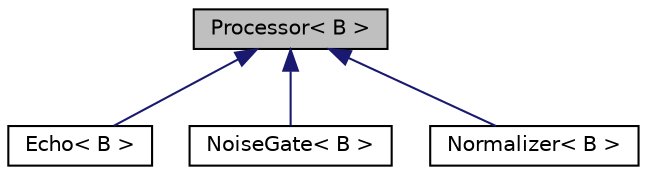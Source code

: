 digraph "Processor&lt; B &gt;"
{
  edge [fontname="Helvetica",fontsize="10",labelfontname="Helvetica",labelfontsize="10"];
  node [fontname="Helvetica",fontsize="10",shape=record];
  Node0 [label="Processor\< B \>",height=0.2,width=0.4,color="black", fillcolor="grey75", style="filled", fontcolor="black"];
  Node0 -> Node1 [dir="back",color="midnightblue",fontsize="10",style="solid",fontname="Helvetica"];
  Node1 [label="Echo\< B \>",height=0.2,width=0.4,color="black", fillcolor="white", style="filled",URL="$dc/dd7/classEcho.html"];
  Node0 -> Node2 [dir="back",color="midnightblue",fontsize="10",style="solid",fontname="Helvetica"];
  Node2 [label="NoiseGate\< B \>",height=0.2,width=0.4,color="black", fillcolor="white", style="filled",URL="$d3/d32/classNoiseGate.html"];
  Node0 -> Node3 [dir="back",color="midnightblue",fontsize="10",style="solid",fontname="Helvetica"];
  Node3 [label="Normalizer\< B \>",height=0.2,width=0.4,color="black", fillcolor="white", style="filled",URL="$dc/d6d/classNormalizer.html"];
}
